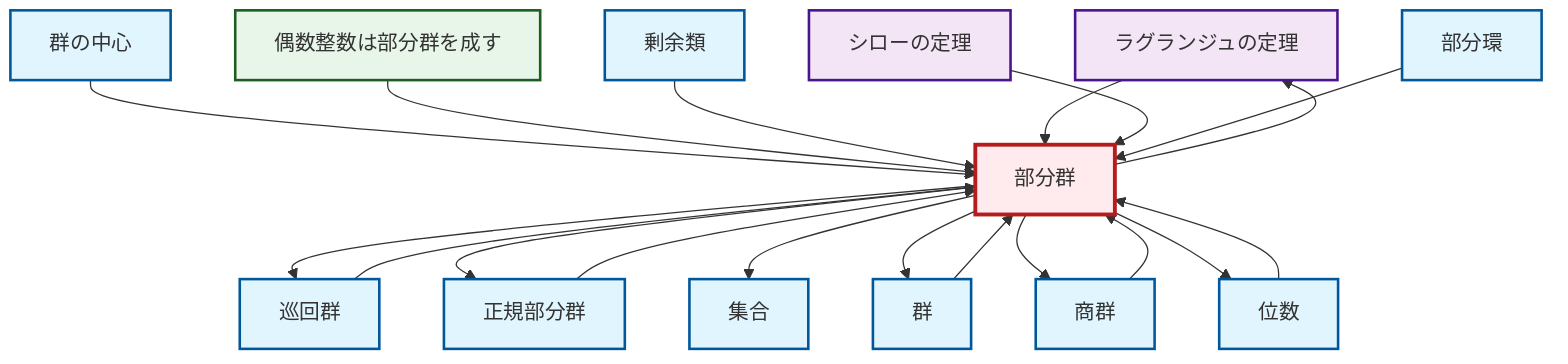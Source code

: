 graph TD
    classDef definition fill:#e1f5fe,stroke:#01579b,stroke-width:2px
    classDef theorem fill:#f3e5f5,stroke:#4a148c,stroke-width:2px
    classDef axiom fill:#fff3e0,stroke:#e65100,stroke-width:2px
    classDef example fill:#e8f5e9,stroke:#1b5e20,stroke-width:2px
    classDef current fill:#ffebee,stroke:#b71c1c,stroke-width:3px
    thm-lagrange["ラグランジュの定理"]:::theorem
    def-coset["剰余類"]:::definition
    def-normal-subgroup["正規部分群"]:::definition
    thm-sylow["シローの定理"]:::theorem
    def-subring["部分環"]:::definition
    def-subgroup["部分群"]:::definition
    def-center-of-group["群の中心"]:::definition
    def-group["群"]:::definition
    def-cyclic-group["巡回群"]:::definition
    def-order["位数"]:::definition
    ex-even-integers-subgroup["偶数整数は部分群を成す"]:::example
    def-quotient-group["商群"]:::definition
    def-set["集合"]:::definition
    def-center-of-group --> def-subgroup
    def-subgroup --> def-cyclic-group
    def-subgroup --> def-normal-subgroup
    def-subgroup --> def-set
    def-subgroup --> def-group
    ex-even-integers-subgroup --> def-subgroup
    def-coset --> def-subgroup
    def-subgroup --> def-quotient-group
    thm-lagrange --> def-subgroup
    def-cyclic-group --> def-subgroup
    def-subgroup --> def-order
    def-group --> def-subgroup
    def-quotient-group --> def-subgroup
    def-normal-subgroup --> def-subgroup
    def-order --> def-subgroup
    def-subgroup --> thm-lagrange
    thm-sylow --> def-subgroup
    def-subring --> def-subgroup
    class def-subgroup current